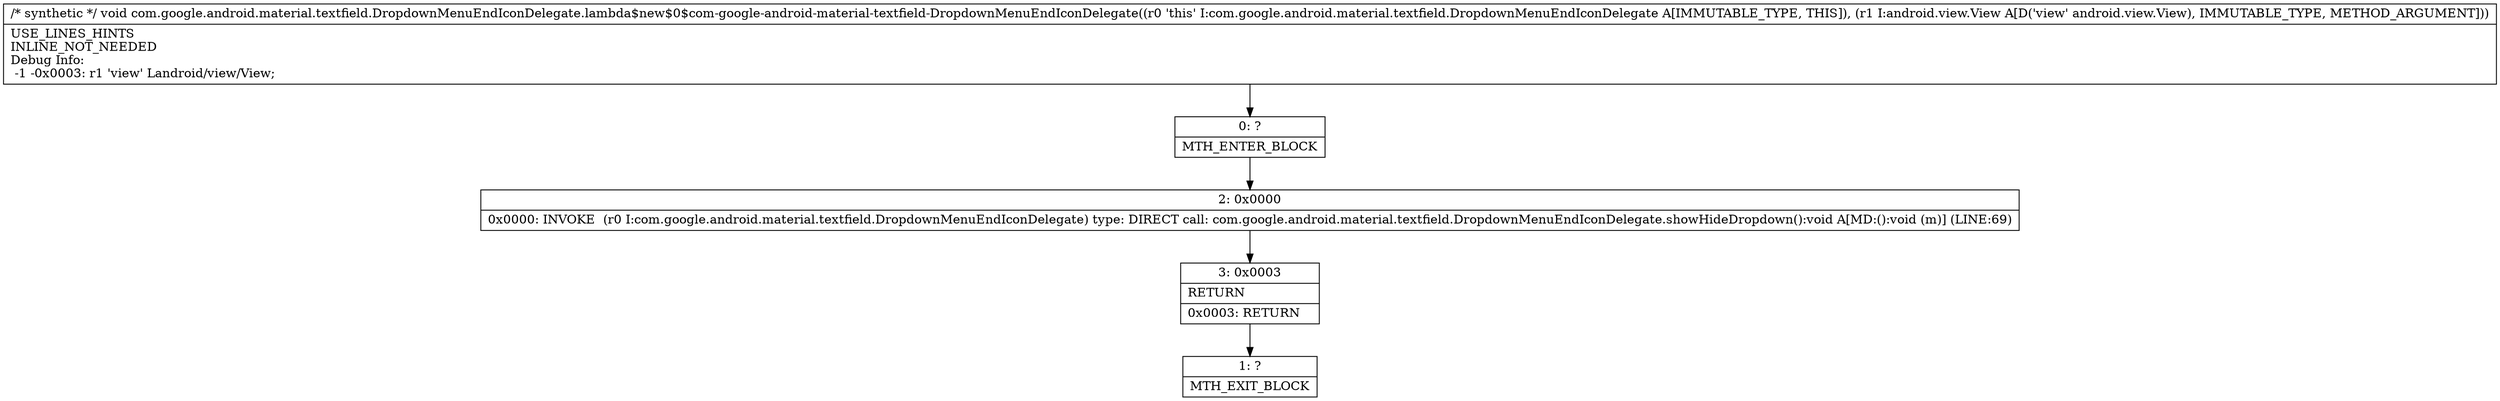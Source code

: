 digraph "CFG forcom.google.android.material.textfield.DropdownMenuEndIconDelegate.lambda$new$0$com\-google\-android\-material\-textfield\-DropdownMenuEndIconDelegate(Landroid\/view\/View;)V" {
Node_0 [shape=record,label="{0\:\ ?|MTH_ENTER_BLOCK\l}"];
Node_2 [shape=record,label="{2\:\ 0x0000|0x0000: INVOKE  (r0 I:com.google.android.material.textfield.DropdownMenuEndIconDelegate) type: DIRECT call: com.google.android.material.textfield.DropdownMenuEndIconDelegate.showHideDropdown():void A[MD:():void (m)] (LINE:69)\l}"];
Node_3 [shape=record,label="{3\:\ 0x0003|RETURN\l|0x0003: RETURN   \l}"];
Node_1 [shape=record,label="{1\:\ ?|MTH_EXIT_BLOCK\l}"];
MethodNode[shape=record,label="{\/* synthetic *\/ void com.google.android.material.textfield.DropdownMenuEndIconDelegate.lambda$new$0$com\-google\-android\-material\-textfield\-DropdownMenuEndIconDelegate((r0 'this' I:com.google.android.material.textfield.DropdownMenuEndIconDelegate A[IMMUTABLE_TYPE, THIS]), (r1 I:android.view.View A[D('view' android.view.View), IMMUTABLE_TYPE, METHOD_ARGUMENT]))  | USE_LINES_HINTS\lINLINE_NOT_NEEDED\lDebug Info:\l  \-1 \-0x0003: r1 'view' Landroid\/view\/View;\l}"];
MethodNode -> Node_0;Node_0 -> Node_2;
Node_2 -> Node_3;
Node_3 -> Node_1;
}

